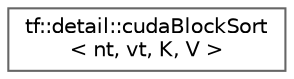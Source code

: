 digraph "类继承关系图"
{
 // LATEX_PDF_SIZE
  bgcolor="transparent";
  edge [fontname=Helvetica,fontsize=10,labelfontname=Helvetica,labelfontsize=10];
  node [fontname=Helvetica,fontsize=10,shape=box,height=0.2,width=0.4];
  rankdir="LR";
  Node0 [id="Node000000",label="tf::detail::cudaBlockSort\l\< nt, vt, K, V \>",height=0.2,width=0.4,color="grey40", fillcolor="white", style="filled",URL="$structtf_1_1detail_1_1cuda_block_sort.html",tooltip=" "];
}
